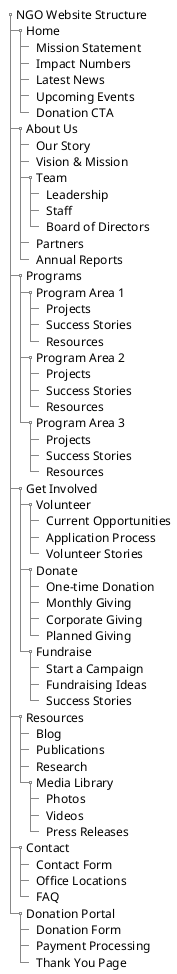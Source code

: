 @startsalt NGO_Sitemap_List
{
  {T
   + NGO Website Structure
   ++ Home
   +++ Mission Statement
   +++ Impact Numbers
   +++ Latest News
   +++ Upcoming Events
   +++ Donation CTA
   ++ About Us
   +++ Our Story
   +++ Vision & Mission
   +++ Team
   ++++ Leadership
   ++++ Staff
   ++++ Board of Directors
   +++ Partners
   +++ Annual Reports
   ++ Programs
   +++ Program Area 1
   ++++ Projects
   ++++ Success Stories
   ++++ Resources
   +++ Program Area 2
   ++++ Projects
   ++++ Success Stories
   ++++ Resources
   +++ Program Area 3
   ++++ Projects
   ++++ Success Stories
   ++++ Resources
   ++ Get Involved
   +++ Volunteer
   ++++ Current Opportunities
   ++++ Application Process
   ++++ Volunteer Stories
   +++ Donate
   ++++ One-time Donation
   ++++ Monthly Giving
   ++++ Corporate Giving
   ++++ Planned Giving
   +++ Fundraise
   ++++ Start a Campaign
   ++++ Fundraising Ideas
   ++++ Success Stories
   ++ Resources
   +++ Blog
   +++ Publications
   +++ Research
   +++ Media Library
   ++++ Photos
   ++++ Videos
   ++++ Press Releases
   ++ Contact
   +++ Contact Form
   +++ Office Locations
   +++ FAQ
   ++ Donation Portal
   +++ Donation Form
   +++ Payment Processing
   +++ Thank You Page
  }
}
@endsalt